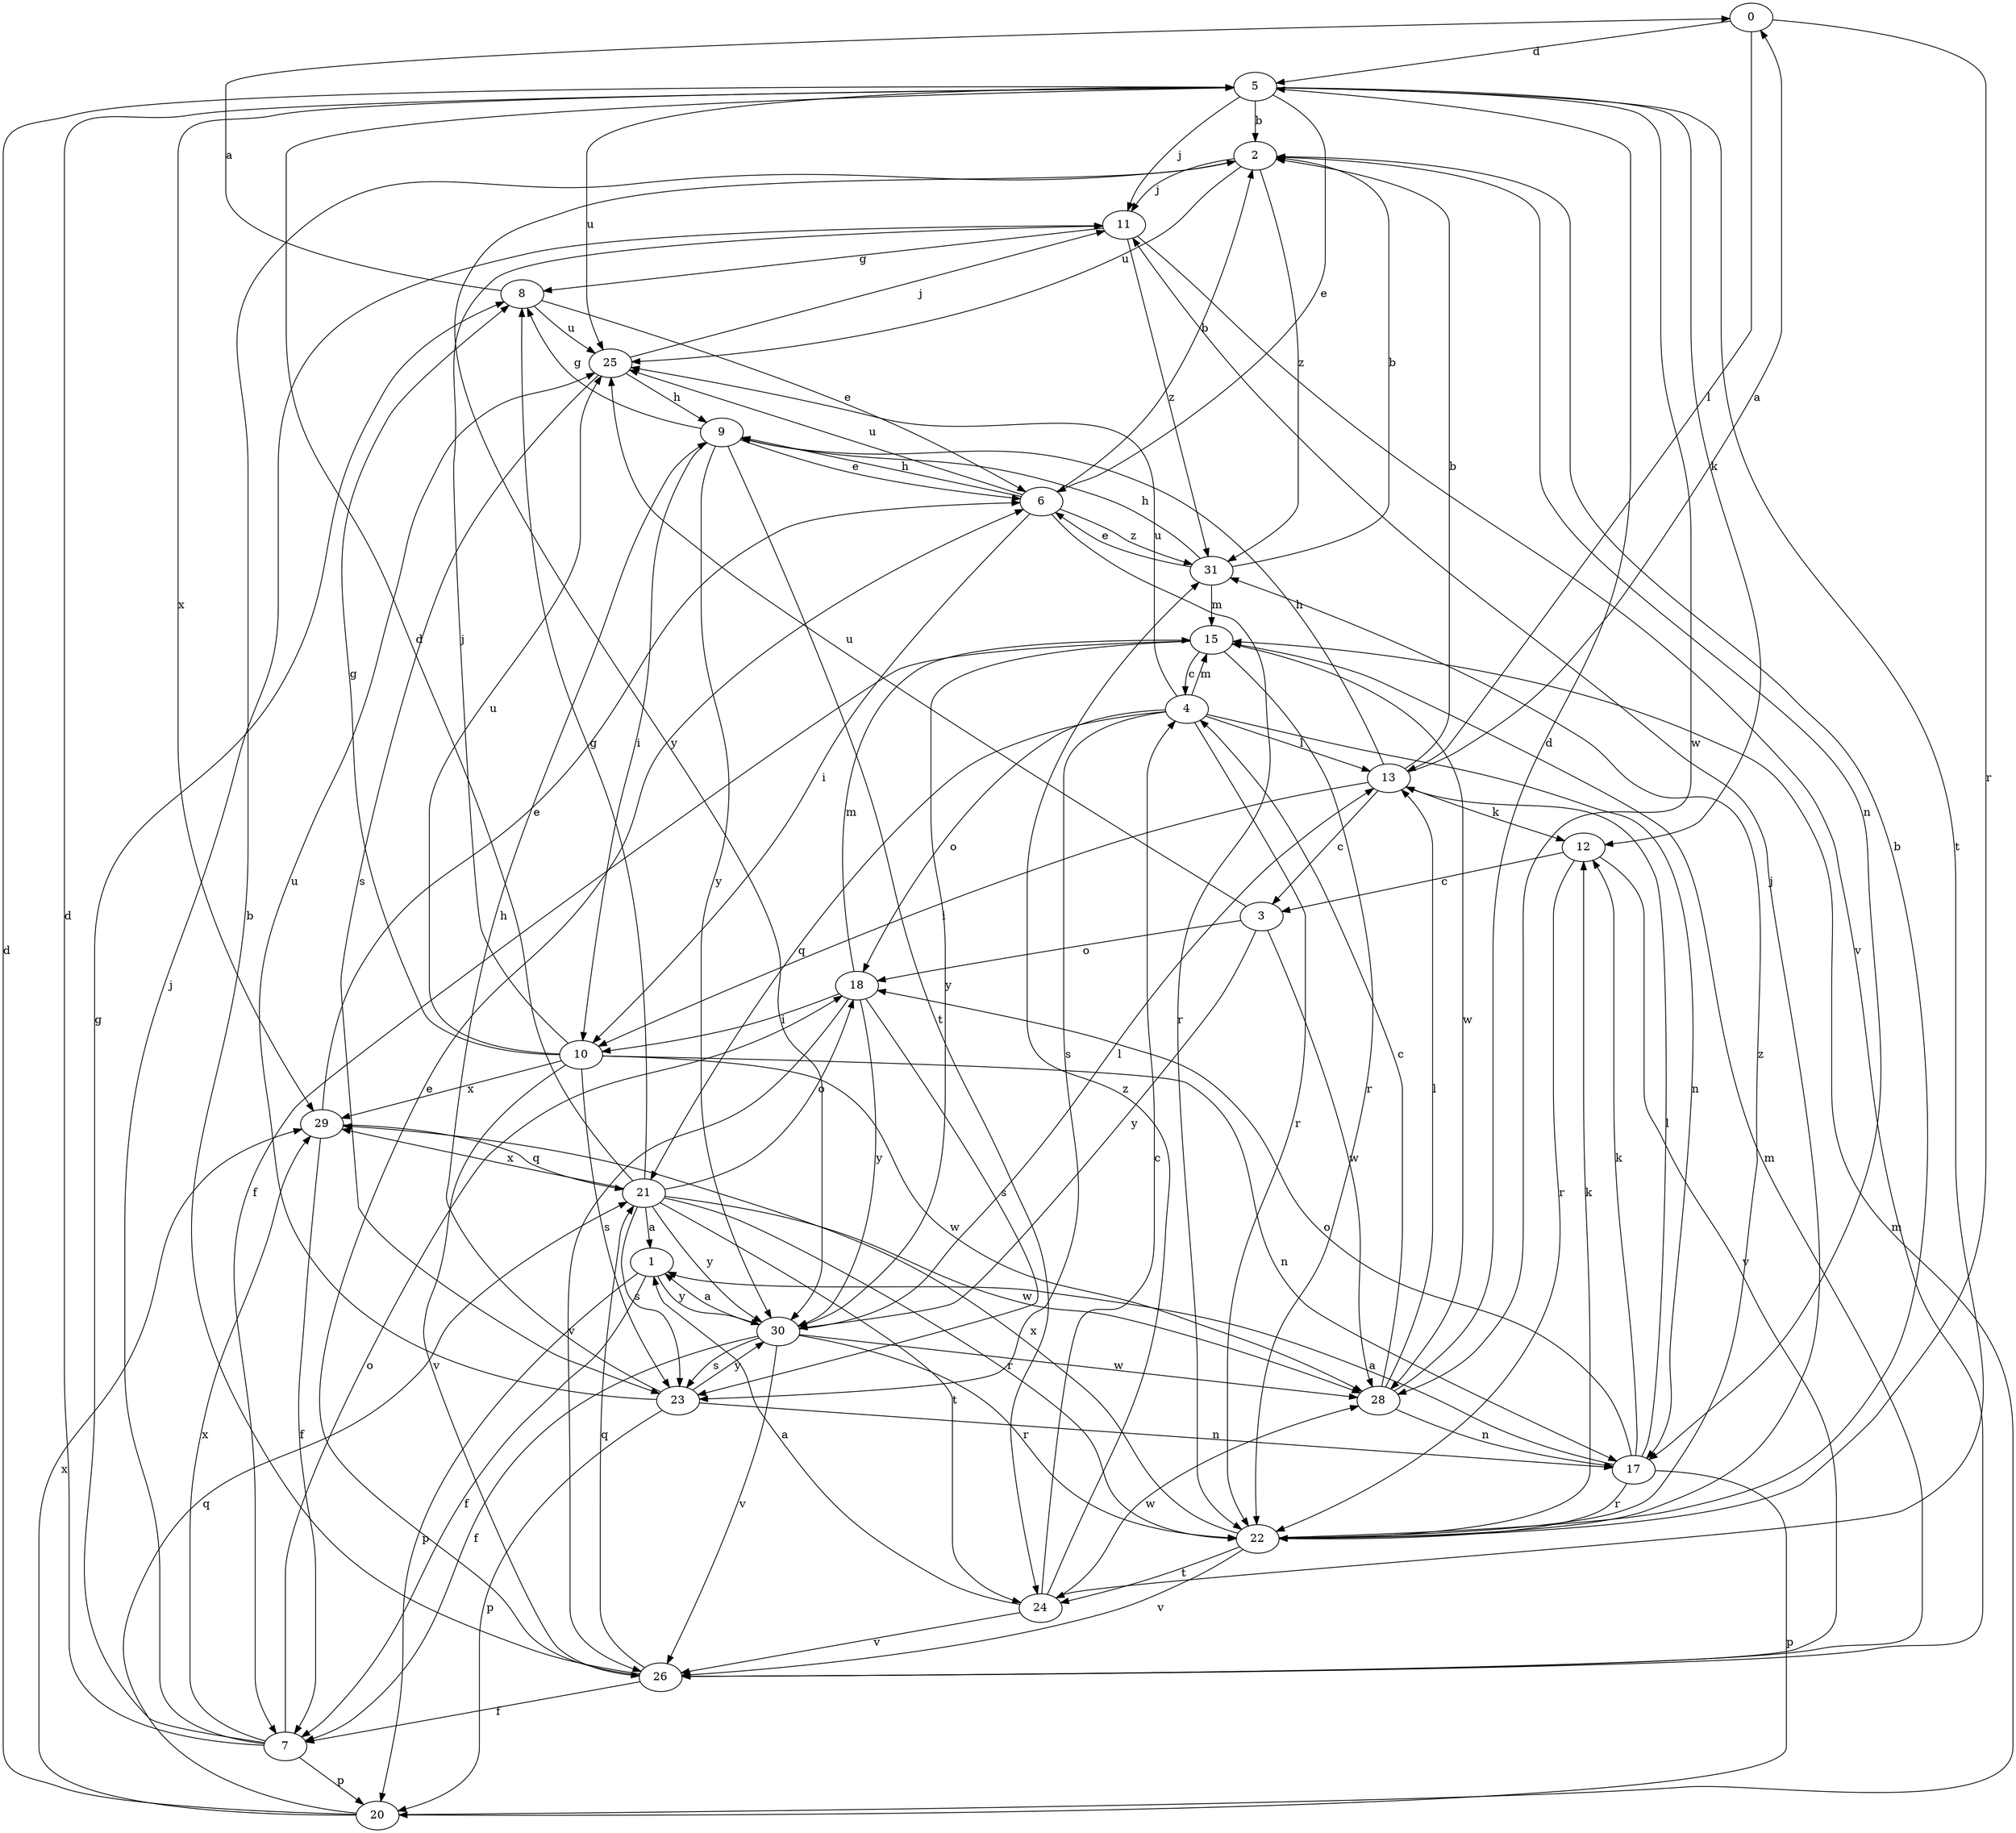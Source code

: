 strict digraph  {
0;
1;
2;
3;
4;
5;
6;
7;
8;
9;
10;
11;
12;
13;
15;
17;
18;
20;
21;
22;
23;
24;
25;
26;
28;
29;
30;
31;
0 -> 5  [label=d];
0 -> 13  [label=l];
0 -> 22  [label=r];
1 -> 7  [label=f];
1 -> 20  [label=p];
1 -> 30  [label=y];
2 -> 11  [label=j];
2 -> 17  [label=n];
2 -> 25  [label=u];
2 -> 30  [label=y];
2 -> 31  [label=z];
3 -> 18  [label=o];
3 -> 25  [label=u];
3 -> 28  [label=w];
3 -> 30  [label=y];
4 -> 13  [label=l];
4 -> 15  [label=m];
4 -> 17  [label=n];
4 -> 18  [label=o];
4 -> 21  [label=q];
4 -> 22  [label=r];
4 -> 23  [label=s];
4 -> 25  [label=u];
5 -> 2  [label=b];
5 -> 6  [label=e];
5 -> 11  [label=j];
5 -> 12  [label=k];
5 -> 24  [label=t];
5 -> 25  [label=u];
5 -> 28  [label=w];
5 -> 29  [label=x];
6 -> 2  [label=b];
6 -> 9  [label=h];
6 -> 10  [label=i];
6 -> 22  [label=r];
6 -> 25  [label=u];
6 -> 31  [label=z];
7 -> 5  [label=d];
7 -> 8  [label=g];
7 -> 11  [label=j];
7 -> 18  [label=o];
7 -> 20  [label=p];
7 -> 29  [label=x];
8 -> 0  [label=a];
8 -> 6  [label=e];
8 -> 25  [label=u];
9 -> 6  [label=e];
9 -> 8  [label=g];
9 -> 10  [label=i];
9 -> 24  [label=t];
9 -> 30  [label=y];
10 -> 8  [label=g];
10 -> 11  [label=j];
10 -> 17  [label=n];
10 -> 23  [label=s];
10 -> 25  [label=u];
10 -> 26  [label=v];
10 -> 28  [label=w];
10 -> 29  [label=x];
11 -> 8  [label=g];
11 -> 26  [label=v];
11 -> 31  [label=z];
12 -> 3  [label=c];
12 -> 22  [label=r];
12 -> 26  [label=v];
13 -> 0  [label=a];
13 -> 2  [label=b];
13 -> 3  [label=c];
13 -> 9  [label=h];
13 -> 10  [label=i];
13 -> 12  [label=k];
15 -> 4  [label=c];
15 -> 7  [label=f];
15 -> 22  [label=r];
15 -> 28  [label=w];
15 -> 30  [label=y];
17 -> 1  [label=a];
17 -> 12  [label=k];
17 -> 13  [label=l];
17 -> 18  [label=o];
17 -> 20  [label=p];
17 -> 22  [label=r];
18 -> 10  [label=i];
18 -> 15  [label=m];
18 -> 23  [label=s];
18 -> 26  [label=v];
18 -> 30  [label=y];
20 -> 5  [label=d];
20 -> 15  [label=m];
20 -> 21  [label=q];
20 -> 29  [label=x];
21 -> 1  [label=a];
21 -> 5  [label=d];
21 -> 8  [label=g];
21 -> 18  [label=o];
21 -> 22  [label=r];
21 -> 23  [label=s];
21 -> 24  [label=t];
21 -> 28  [label=w];
21 -> 29  [label=x];
21 -> 30  [label=y];
22 -> 2  [label=b];
22 -> 11  [label=j];
22 -> 12  [label=k];
22 -> 24  [label=t];
22 -> 26  [label=v];
22 -> 29  [label=x];
22 -> 31  [label=z];
23 -> 9  [label=h];
23 -> 17  [label=n];
23 -> 20  [label=p];
23 -> 25  [label=u];
23 -> 30  [label=y];
24 -> 1  [label=a];
24 -> 4  [label=c];
24 -> 26  [label=v];
24 -> 28  [label=w];
24 -> 31  [label=z];
25 -> 9  [label=h];
25 -> 11  [label=j];
25 -> 23  [label=s];
26 -> 2  [label=b];
26 -> 6  [label=e];
26 -> 7  [label=f];
26 -> 15  [label=m];
26 -> 21  [label=q];
28 -> 4  [label=c];
28 -> 5  [label=d];
28 -> 13  [label=l];
28 -> 17  [label=n];
29 -> 6  [label=e];
29 -> 7  [label=f];
29 -> 21  [label=q];
30 -> 1  [label=a];
30 -> 7  [label=f];
30 -> 13  [label=l];
30 -> 22  [label=r];
30 -> 23  [label=s];
30 -> 26  [label=v];
30 -> 28  [label=w];
31 -> 2  [label=b];
31 -> 6  [label=e];
31 -> 9  [label=h];
31 -> 15  [label=m];
}
